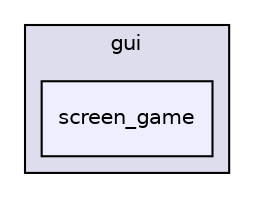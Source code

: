 digraph "src/gui/screen_game" {
  bgcolor=transparent;
  compound=true
  node [ fontsize="10", fontname="Helvetica"];
  edge [ labelfontsize="10", labelfontname="Helvetica"];
  subgraph clusterdir_99d0482cf009f9d97a0877749b817f19 {
    graph [ bgcolor="#ddddee", pencolor="black", label="gui" fontname="Helvetica", fontsize="10", URL="dir_99d0482cf009f9d97a0877749b817f19.html"]
  dir_fb8050bda4c87c840ba27990901cbe0c [shape=box, label="screen_game", style="filled", fillcolor="#eeeeff", pencolor="black", URL="dir_fb8050bda4c87c840ba27990901cbe0c.html"];
  }
}
